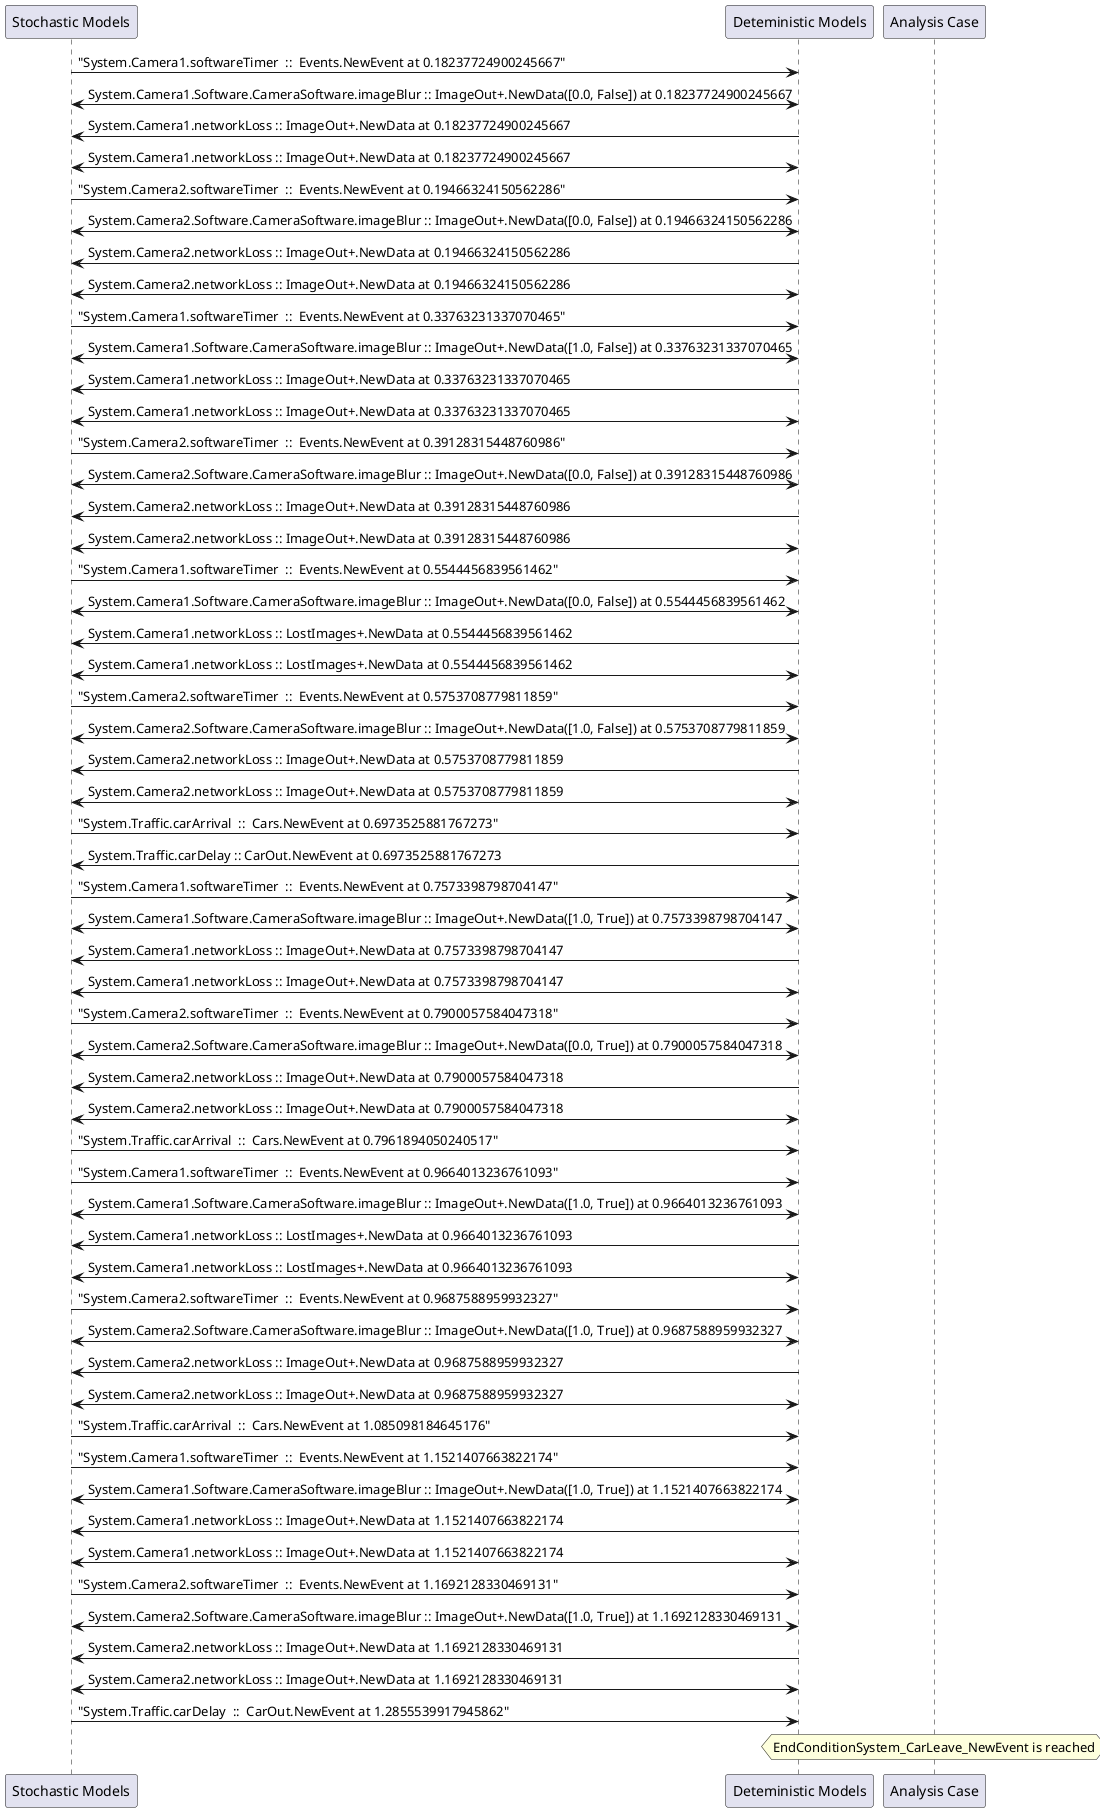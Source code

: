 
	@startuml
	participant "Stochastic Models" as stochmodel
	participant "Deteministic Models" as detmodel
	participant "Analysis Case" as analysis
	{19519_stop} stochmodel -> detmodel : "System.Camera1.softwareTimer  ::  Events.NewEvent at 0.18237724900245667"
detmodel <-> stochmodel : System.Camera1.Software.CameraSoftware.imageBlur :: ImageOut+.NewData([0.0, False]) at 0.18237724900245667
detmodel -> stochmodel : System.Camera1.networkLoss :: ImageOut+.NewData at 0.18237724900245667
detmodel <-> stochmodel : System.Camera1.networkLoss :: ImageOut+.NewData at 0.18237724900245667
{19535_stop} stochmodel -> detmodel : "System.Camera2.softwareTimer  ::  Events.NewEvent at 0.19466324150562286"
detmodel <-> stochmodel : System.Camera2.Software.CameraSoftware.imageBlur :: ImageOut+.NewData([0.0, False]) at 0.19466324150562286
detmodel -> stochmodel : System.Camera2.networkLoss :: ImageOut+.NewData at 0.19466324150562286
detmodel <-> stochmodel : System.Camera2.networkLoss :: ImageOut+.NewData at 0.19466324150562286
{19520_stop} stochmodel -> detmodel : "System.Camera1.softwareTimer  ::  Events.NewEvent at 0.33763231337070465"
detmodel <-> stochmodel : System.Camera1.Software.CameraSoftware.imageBlur :: ImageOut+.NewData([1.0, False]) at 0.33763231337070465
detmodel -> stochmodel : System.Camera1.networkLoss :: ImageOut+.NewData at 0.33763231337070465
detmodel <-> stochmodel : System.Camera1.networkLoss :: ImageOut+.NewData at 0.33763231337070465
{19536_stop} stochmodel -> detmodel : "System.Camera2.softwareTimer  ::  Events.NewEvent at 0.39128315448760986"
detmodel <-> stochmodel : System.Camera2.Software.CameraSoftware.imageBlur :: ImageOut+.NewData([0.0, False]) at 0.39128315448760986
detmodel -> stochmodel : System.Camera2.networkLoss :: ImageOut+.NewData at 0.39128315448760986
detmodel <-> stochmodel : System.Camera2.networkLoss :: ImageOut+.NewData at 0.39128315448760986
{19521_stop} stochmodel -> detmodel : "System.Camera1.softwareTimer  ::  Events.NewEvent at 0.5544456839561462"
detmodel <-> stochmodel : System.Camera1.Software.CameraSoftware.imageBlur :: ImageOut+.NewData([0.0, False]) at 0.5544456839561462
detmodel -> stochmodel : System.Camera1.networkLoss :: LostImages+.NewData at 0.5544456839561462
detmodel <-> stochmodel : System.Camera1.networkLoss :: LostImages+.NewData at 0.5544456839561462
{19537_stop} stochmodel -> detmodel : "System.Camera2.softwareTimer  ::  Events.NewEvent at 0.5753708779811859"
detmodel <-> stochmodel : System.Camera2.Software.CameraSoftware.imageBlur :: ImageOut+.NewData([1.0, False]) at 0.5753708779811859
detmodel -> stochmodel : System.Camera2.networkLoss :: ImageOut+.NewData at 0.5753708779811859
detmodel <-> stochmodel : System.Camera2.networkLoss :: ImageOut+.NewData at 0.5753708779811859
{19551_stop} stochmodel -> detmodel : "System.Traffic.carArrival  ::  Cars.NewEvent at 0.6973525881767273"
{19558_start} detmodel -> stochmodel : System.Traffic.carDelay :: CarOut.NewEvent at 0.6973525881767273
{19522_stop} stochmodel -> detmodel : "System.Camera1.softwareTimer  ::  Events.NewEvent at 0.7573398798704147"
detmodel <-> stochmodel : System.Camera1.Software.CameraSoftware.imageBlur :: ImageOut+.NewData([1.0, True]) at 0.7573398798704147
detmodel -> stochmodel : System.Camera1.networkLoss :: ImageOut+.NewData at 0.7573398798704147
detmodel <-> stochmodel : System.Camera1.networkLoss :: ImageOut+.NewData at 0.7573398798704147
{19538_stop} stochmodel -> detmodel : "System.Camera2.softwareTimer  ::  Events.NewEvent at 0.7900057584047318"
detmodel <-> stochmodel : System.Camera2.Software.CameraSoftware.imageBlur :: ImageOut+.NewData([0.0, True]) at 0.7900057584047318
detmodel -> stochmodel : System.Camera2.networkLoss :: ImageOut+.NewData at 0.7900057584047318
detmodel <-> stochmodel : System.Camera2.networkLoss :: ImageOut+.NewData at 0.7900057584047318
{19552_stop} stochmodel -> detmodel : "System.Traffic.carArrival  ::  Cars.NewEvent at 0.7961894050240517"
{19523_stop} stochmodel -> detmodel : "System.Camera1.softwareTimer  ::  Events.NewEvent at 0.9664013236761093"
detmodel <-> stochmodel : System.Camera1.Software.CameraSoftware.imageBlur :: ImageOut+.NewData([1.0, True]) at 0.9664013236761093
detmodel -> stochmodel : System.Camera1.networkLoss :: LostImages+.NewData at 0.9664013236761093
detmodel <-> stochmodel : System.Camera1.networkLoss :: LostImages+.NewData at 0.9664013236761093
{19539_stop} stochmodel -> detmodel : "System.Camera2.softwareTimer  ::  Events.NewEvent at 0.9687588959932327"
detmodel <-> stochmodel : System.Camera2.Software.CameraSoftware.imageBlur :: ImageOut+.NewData([1.0, True]) at 0.9687588959932327
detmodel -> stochmodel : System.Camera2.networkLoss :: ImageOut+.NewData at 0.9687588959932327
detmodel <-> stochmodel : System.Camera2.networkLoss :: ImageOut+.NewData at 0.9687588959932327
{19553_stop} stochmodel -> detmodel : "System.Traffic.carArrival  ::  Cars.NewEvent at 1.085098184645176"
{19524_stop} stochmodel -> detmodel : "System.Camera1.softwareTimer  ::  Events.NewEvent at 1.1521407663822174"
detmodel <-> stochmodel : System.Camera1.Software.CameraSoftware.imageBlur :: ImageOut+.NewData([1.0, True]) at 1.1521407663822174
detmodel -> stochmodel : System.Camera1.networkLoss :: ImageOut+.NewData at 1.1521407663822174
detmodel <-> stochmodel : System.Camera1.networkLoss :: ImageOut+.NewData at 1.1521407663822174
{19540_stop} stochmodel -> detmodel : "System.Camera2.softwareTimer  ::  Events.NewEvent at 1.1692128330469131"
detmodel <-> stochmodel : System.Camera2.Software.CameraSoftware.imageBlur :: ImageOut+.NewData([1.0, True]) at 1.1692128330469131
detmodel -> stochmodel : System.Camera2.networkLoss :: ImageOut+.NewData at 1.1692128330469131
detmodel <-> stochmodel : System.Camera2.networkLoss :: ImageOut+.NewData at 1.1692128330469131
{19558_stop} stochmodel -> detmodel : "System.Traffic.carDelay  ::  CarOut.NewEvent at 1.2855539917945862"
{19558_start} <-> {19558_stop} : delay
hnote over analysis 
EndConditionSystem_CarLeave_NewEvent is reached
endnote
@enduml